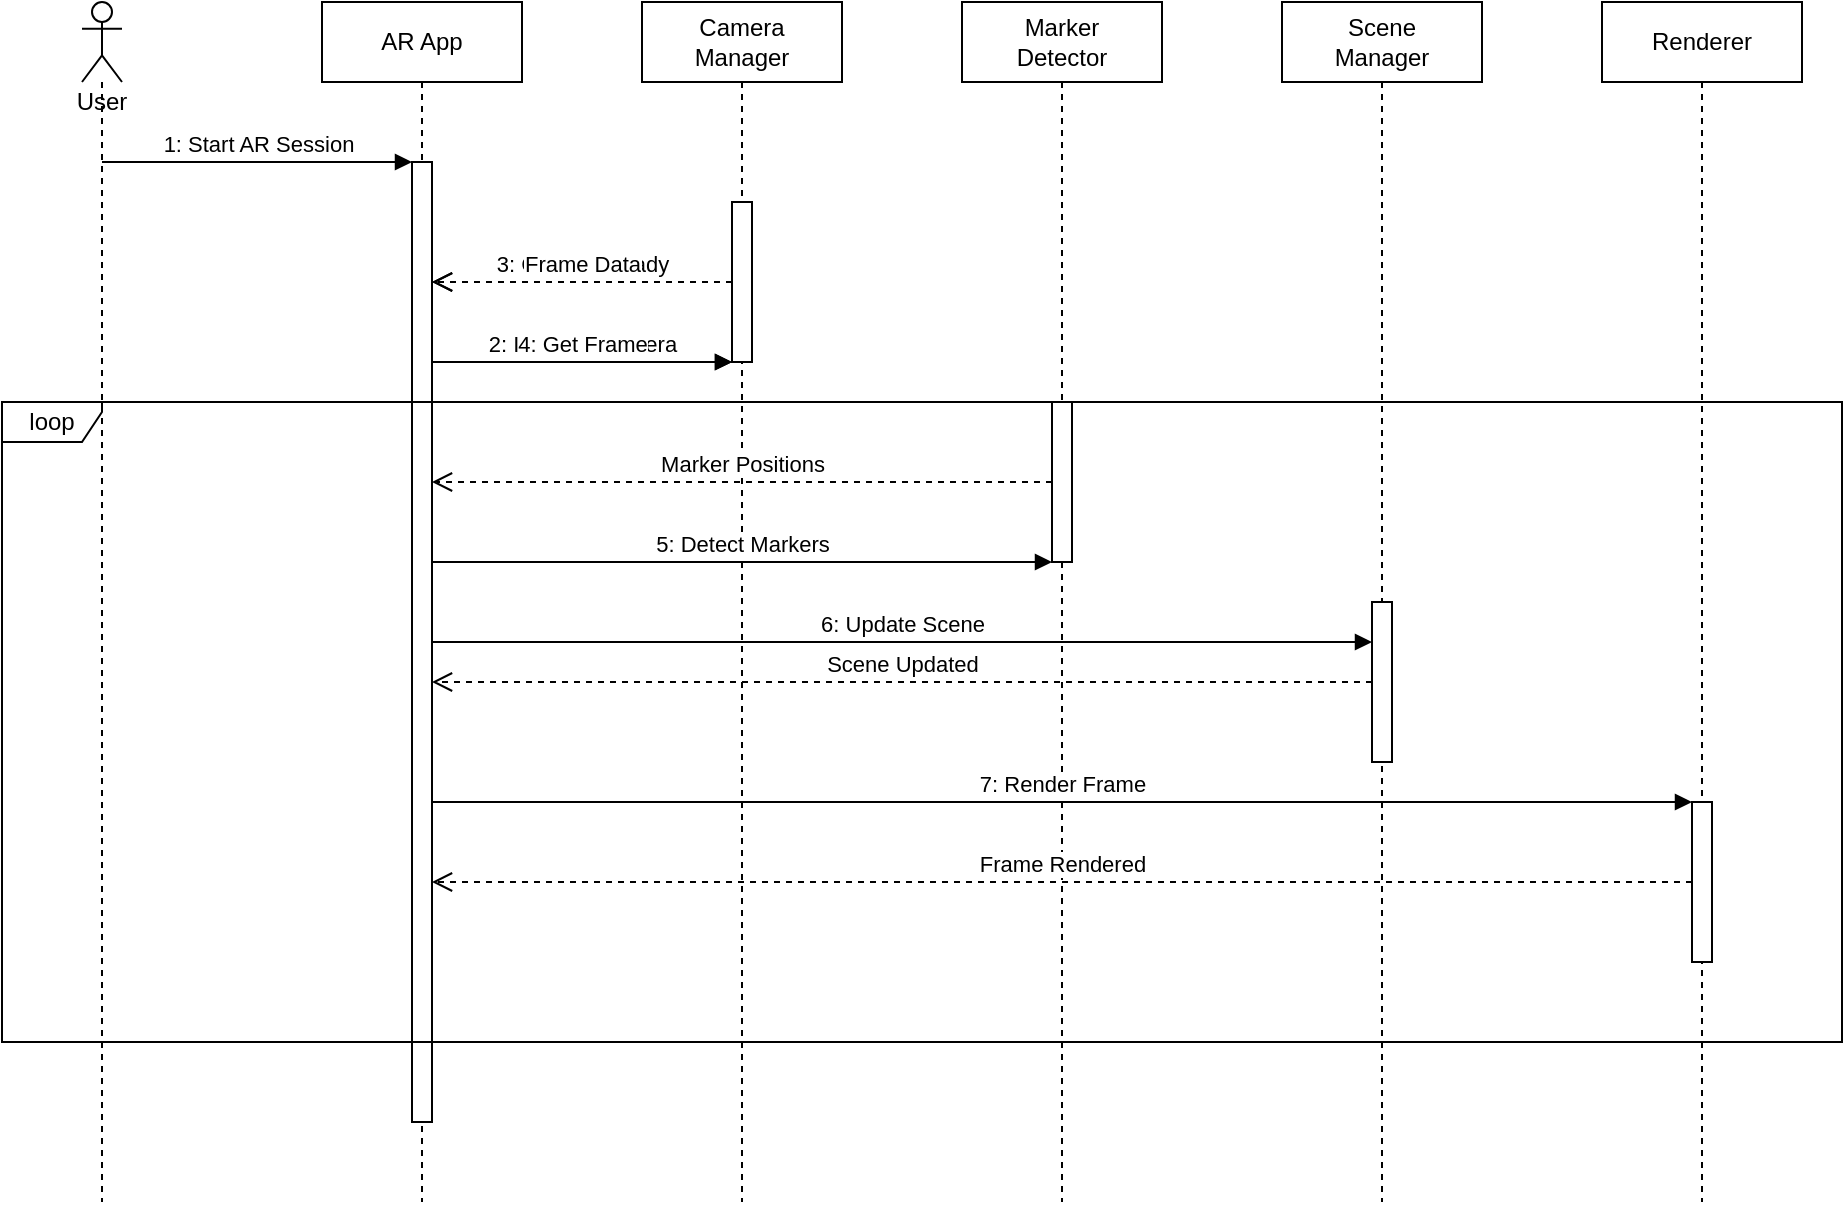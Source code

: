 <?xml version="1.0" encoding="UTF-8"?>
<mxfile version="14.6.13" type="device">
  <diagram id="sequence-diagram" name="Sequence Diagram">
    <mxGraphModel dx="1422" dy="798" grid="1" gridSize="10" guides="1" tooltips="1" connect="1" arrows="1" fold="1" page="1" pageScale="1" pageWidth="1100" pageHeight="1169">
      <root>
        <mxCell id="0"/>
        <mxCell id="1" parent="0"/>
        <!-- Lifelines -->
        <mxCell id="2" value="User" style="shape=umlLifeline;participant=umlActor;perimeter=lifelinePerimeter;whiteSpace=wrap;html=1;container=1;collapsible=0;recursiveResize=0;verticalAlign=top;spacingTop=36;outlineConnect=0;" vertex="1" parent="1">
          <mxGeometry x="80" y="80" width="20" height="600" as="geometry"/>
        </mxCell>
        <mxCell id="3" value="AR App" style="shape=umlLifeline;perimeter=lifelinePerimeter;whiteSpace=wrap;html=1;container=1;collapsible=0;recursiveResize=0;outlineConnect=0;" vertex="1" parent="1">
          <mxGeometry x="200" y="80" width="100" height="600" as="geometry"/>
        </mxCell>
        <mxCell id="4" value="Camera&#xa;Manager" style="shape=umlLifeline;perimeter=lifelinePerimeter;whiteSpace=wrap;html=1;container=1;collapsible=0;recursiveResize=0;outlineConnect=0;" vertex="1" parent="1">
          <mxGeometry x="360" y="80" width="100" height="600" as="geometry"/>
        </mxCell>
        <mxCell id="5" value="Marker&#xa;Detector" style="shape=umlLifeline;perimeter=lifelinePerimeter;whiteSpace=wrap;html=1;container=1;collapsible=0;recursiveResize=0;outlineConnect=0;" vertex="1" parent="1">
          <mxGeometry x="520" y="80" width="100" height="600" as="geometry"/>
        </mxCell>
        <mxCell id="6" value="Scene&#xa;Manager" style="shape=umlLifeline;perimeter=lifelinePerimeter;whiteSpace=wrap;html=1;container=1;collapsible=0;recursiveResize=0;outlineConnect=0;" vertex="1" parent="1">
          <mxGeometry x="680" y="80" width="100" height="600" as="geometry"/>
        </mxCell>
        <mxCell id="7" value="Renderer" style="shape=umlLifeline;perimeter=lifelinePerimeter;whiteSpace=wrap;html=1;container=1;collapsible=0;recursiveResize=0;outlineConnect=0;" vertex="1" parent="1">
          <mxGeometry x="840" y="80" width="100" height="600" as="geometry"/>
        </mxCell>
        <!-- Activation Boxes -->
        <mxCell id="8" value="" style="html=1;points=[];perimeter=orthogonalPerimeter;" vertex="1" parent="1">
          <mxGeometry x="245" y="160" width="10" height="480" as="geometry"/>
        </mxCell>
        <mxCell id="9" value="" style="html=1;points=[];perimeter=orthogonalPerimeter;" vertex="1" parent="1">
          <mxGeometry x="405" y="180" width="10" height="80" as="geometry"/>
        </mxCell>
        <mxCell id="10" value="" style="html=1;points=[];perimeter=orthogonalPerimeter;" vertex="1" parent="1">
          <mxGeometry x="565" y="280" width="10" height="80" as="geometry"/>
        </mxCell>
        <mxCell id="11" value="" style="html=1;points=[];perimeter=orthogonalPerimeter;" vertex="1" parent="1">
          <mxGeometry x="725" y="380" width="10" height="80" as="geometry"/>
        </mxCell>
        <mxCell id="12" value="" style="html=1;points=[];perimeter=orthogonalPerimeter;" vertex="1" parent="1">
          <mxGeometry x="885" y="480" width="10" height="80" as="geometry"/>
        </mxCell>
        <!-- Messages -->
        <mxCell id="13" value="1: Start AR Session" style="html=1;verticalAlign=bottom;startArrow=none;endArrow=block;startSize=8;rounded=0;" edge="1" parent="1" target="8">
          <mxGeometry relative="1" as="geometry">
            <mxPoint x="90" y="160" as="sourcePoint"/>
          </mxGeometry>
        </mxCell>
        <mxCell id="14" value="2: Initialize Camera" style="html=1;verticalAlign=bottom;endArrow=block;rounded=0;" edge="1" parent="1" source="8" target="9">
          <mxGeometry relative="1" as="geometry"/>
        </mxCell>
        <mxCell id="15" value="3: Camera Ready" style="html=1;verticalAlign=bottom;endArrow=open;dashed=1;endSize=8;rounded=0;" edge="1" parent="1" source="9" target="8">
          <mxGeometry relative="1" as="geometry"/>
        </mxCell>
        <!-- Loop Frame -->
        <mxCell id="16" value="loop" style="shape=umlFrame;whiteSpace=wrap;html=1;width=50;height=20;" vertex="1" parent="1">
          <mxGeometry x="40" y="280" width="920" height="320" as="geometry"/>
        </mxCell>
        <mxCell id="17" value="4: Get Frame" style="html=1;verticalAlign=bottom;endArrow=block;rounded=0;" edge="1" parent="1" source="8" target="9">
          <mxGeometry relative="1" as="geometry">
            <mxPoint x="260" y="300" as="sourcePoint"/>
          </mxGeometry>
        </mxCell>
        <mxCell id="18" value="5: Detect Markers" style="html=1;verticalAlign=bottom;endArrow=block;rounded=0;" edge="1" parent="1" source="8" target="10">
          <mxGeometry relative="1" as="geometry"/>
        </mxCell>
        <mxCell id="19" value="6: Update Scene" style="html=1;verticalAlign=bottom;endArrow=block;rounded=0;" edge="1" parent="1" source="8" target="11">
          <mxGeometry relative="1" as="geometry"/>
        </mxCell>
        <mxCell id="20" value="7: Render Frame" style="html=1;verticalAlign=bottom;endArrow=block;rounded=0;" edge="1" parent="1" source="8" target="12">
          <mxGeometry relative="1" as="geometry"/>
        </mxCell>
        <!-- Return Messages -->
        <mxCell id="21" value="Frame Data" style="html=1;verticalAlign=bottom;endArrow=open;dashed=1;endSize=8;rounded=0;" edge="1" parent="1" source="9" target="8">
          <mxGeometry relative="1" as="geometry">
            <mxPoint x="400" y="340" as="sourcePoint"/>
          </mxGeometry>
        </mxCell>
        <mxCell id="22" value="Marker Positions" style="html=1;verticalAlign=bottom;endArrow=open;dashed=1;endSize=8;rounded=0;" edge="1" parent="1" source="10" target="8">
          <mxGeometry relative="1" as="geometry"/>
        </mxCell>
        <mxCell id="23" value="Scene Updated" style="html=1;verticalAlign=bottom;endArrow=open;dashed=1;endSize=8;rounded=0;" edge="1" parent="1" source="11" target="8">
          <mxGeometry relative="1" as="geometry"/>
        </mxCell>
        <mxCell id="24" value="Frame Rendered" style="html=1;verticalAlign=bottom;endArrow=open;dashed=1;endSize=8;rounded=0;" edge="1" parent="1" source="12" target="8">
          <mxGeometry relative="1" as="geometry"/>
        </mxCell>
      </root>
    </mxGraphModel>
  </diagram>
</mxfile>
